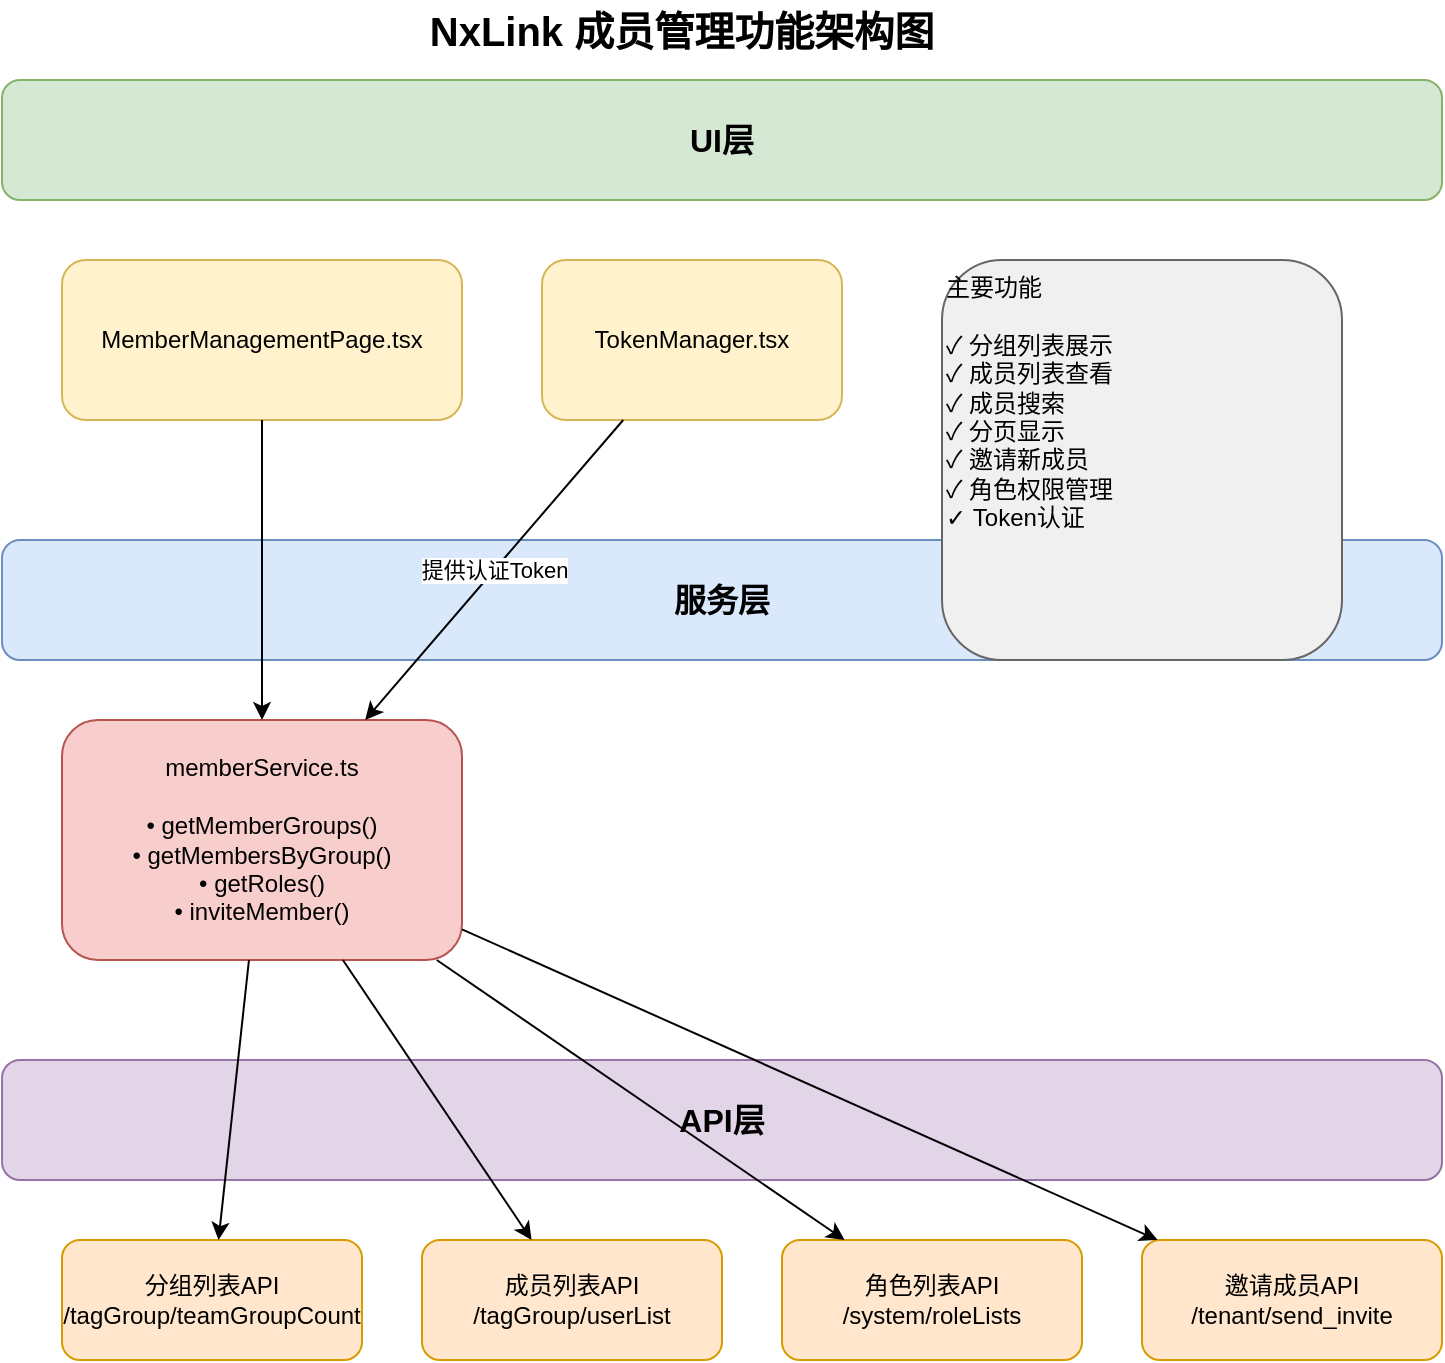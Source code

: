 <?xml version="1.0" encoding="UTF-8"?>
<mxfile version="24.7.17">
  <diagram name="成员管理架构" id="member-management-architecture">
    <mxGraphModel dx="1422" dy="737" grid="1" gridSize="10" guides="1" tooltips="1" connect="1" arrows="1" fold="1" page="1" pageScale="1" pageWidth="827" pageHeight="1169" math="0" shadow="0">
      <root>
        <mxCell id="0" />
        <mxCell id="1" parent="0" />
        
        <!-- UI层 -->
        <mxCell id="ui-layer" value="UI层" style="rounded=1;whiteSpace=wrap;html=1;fillColor=#d5e8d4;strokeColor=#82b366;fontSize=16;fontStyle=1" vertex="1" parent="1">
          <mxGeometry x="50" y="50" width="720" height="60" as="geometry" />
        </mxCell>
        
        <!-- 成员管理页面 -->
        <mxCell id="member-page" value="MemberManagementPage.tsx" style="rounded=1;whiteSpace=wrap;html=1;fillColor=#fff2cc;strokeColor=#d6b656;" vertex="1" parent="1">
          <mxGeometry x="80" y="140" width="200" height="80" as="geometry" />
        </mxCell>
        
        <!-- Token管理组件 -->
        <mxCell id="token-manager" value="TokenManager.tsx" style="rounded=1;whiteSpace=wrap;html=1;fillColor=#fff2cc;strokeColor=#d6b656;" vertex="1" parent="1">
          <mxGeometry x="320" y="140" width="150" height="80" as="geometry" />
        </mxCell>
        
        <!-- 服务层 -->
        <mxCell id="service-layer" value="服务层" style="rounded=1;whiteSpace=wrap;html=1;fillColor=#dae8fc;strokeColor=#6c8ebf;fontSize=16;fontStyle=1" vertex="1" parent="1">
          <mxGeometry x="50" y="280" width="720" height="60" as="geometry" />
        </mxCell>
        
        <!-- 成员服务 -->
        <mxCell id="member-service" value="memberService.ts&lt;br&gt;&lt;br&gt;• getMemberGroups()&lt;br&gt;• getMembersByGroup()&lt;br&gt;• getRoles()&lt;br&gt;• inviteMember()" style="rounded=1;whiteSpace=wrap;html=1;fillColor=#f8cecc;strokeColor=#b85450;" vertex="1" parent="1">
          <mxGeometry x="80" y="370" width="200" height="120" as="geometry" />
        </mxCell>
        
        <!-- API层 -->
        <mxCell id="api-layer" value="API层" style="rounded=1;whiteSpace=wrap;html=1;fillColor=#e1d5e7;strokeColor=#9673a6;fontSize=16;fontStyle=1" vertex="1" parent="1">
          <mxGeometry x="50" y="540" width="720" height="60" as="geometry" />
        </mxCell>
        
        <!-- API接口 -->
        <mxCell id="group-api" value="分组列表API&lt;br&gt;/tagGroup/teamGroupCount" style="rounded=1;whiteSpace=wrap;html=1;fillColor=#ffe6cc;strokeColor=#d79b00;" vertex="1" parent="1">
          <mxGeometry x="80" y="630" width="150" height="60" as="geometry" />
        </mxCell>
        
        <mxCell id="member-api" value="成员列表API&lt;br&gt;/tagGroup/userList" style="rounded=1;whiteSpace=wrap;html=1;fillColor=#ffe6cc;strokeColor=#d79b00;" vertex="1" parent="1">
          <mxGeometry x="260" y="630" width="150" height="60" as="geometry" />
        </mxCell>
        
        <mxCell id="role-api" value="角色列表API&lt;br&gt;/system/roleLists" style="rounded=1;whiteSpace=wrap;html=1;fillColor=#ffe6cc;strokeColor=#d79b00;" vertex="1" parent="1">
          <mxGeometry x="440" y="630" width="150" height="60" as="geometry" />
        </mxCell>
        
        <mxCell id="invite-api" value="邀请成员API&lt;br&gt;/tenant/send_invite" style="rounded=1;whiteSpace=wrap;html=1;fillColor=#ffe6cc;strokeColor=#d79b00;" vertex="1" parent="1">
          <mxGeometry x="620" y="630" width="150" height="60" as="geometry" />
        </mxCell>
        
        <!-- 数据流连接线 -->
        <mxCell id="ui-to-service" value="" style="endArrow=classic;html=1;rounded=0;" edge="1" parent="1" source="member-page" target="member-service">
          <mxGeometry width="50" height="50" relative="1" as="geometry">
            <mxPoint x="390" y="400" as="sourcePoint" />
            <mxPoint x="440" y="350" as="targetPoint" />
          </mxGeometry>
        </mxCell>
        
        <mxCell id="token-to-service" value="提供认证Token" style="endArrow=classic;html=1;rounded=0;" edge="1" parent="1" source="token-manager" target="member-service">
          <mxGeometry width="50" height="50" relative="1" as="geometry">
            <mxPoint x="390" y="400" as="sourcePoint" />
            <mxPoint x="440" y="350" as="targetPoint" />
          </mxGeometry>
        </mxCell>
        
        <mxCell id="service-to-group-api" value="" style="endArrow=classic;html=1;rounded=0;" edge="1" parent="1" source="member-service" target="group-api">
          <mxGeometry width="50" height="50" relative="1" as="geometry">
            <mxPoint x="390" y="400" as="sourcePoint" />
            <mxPoint x="440" y="350" as="targetPoint" />
          </mxGeometry>
        </mxCell>
        
        <mxCell id="service-to-member-api" value="" style="endArrow=classic;html=1;rounded=0;" edge="1" parent="1" source="member-service" target="member-api">
          <mxGeometry width="50" height="50" relative="1" as="geometry">
            <mxPoint x="390" y="400" as="sourcePoint" />
            <mxPoint x="440" y="350" as="targetPoint" />
          </mxGeometry>
        </mxCell>
        
        <mxCell id="service-to-role-api" value="" style="endArrow=classic;html=1;rounded=0;" edge="1" parent="1" source="member-service" target="role-api">
          <mxGeometry width="50" height="50" relative="1" as="geometry">
            <mxPoint x="390" y="400" as="sourcePoint" />
            <mxPoint x="440" y="350" as="targetPoint" />
          </mxGeometry>
        </mxCell>
        
        <mxCell id="service-to-invite-api" value="" style="endArrow=classic;html=1;rounded=0;" edge="1" parent="1" source="member-service" target="invite-api">
          <mxGeometry width="50" height="50" relative="1" as="geometry">
            <mxPoint x="390" y="400" as="sourcePoint" />
            <mxPoint x="440" y="350" as="targetPoint" />
          </mxGeometry>
        </mxCell>
        
        <!-- 功能说明 -->
        <mxCell id="features" value="主要功能&lt;br&gt;&lt;br&gt;✓ 分组列表展示&lt;br&gt;✓ 成员列表查看&lt;br&gt;✓ 成员搜索&lt;br&gt;✓ 分页显示&lt;br&gt;✓ 邀请新成员&lt;br&gt;✓ 角色权限管理&lt;br&gt;✓ Token认证" style="rounded=1;whiteSpace=wrap;html=1;fillColor=#f0f0f0;strokeColor=#666666;align=left;verticalAlign=top;" vertex="1" parent="1">
          <mxGeometry x="520" y="140" width="200" height="200" as="geometry" />
        </mxCell>
        
        <!-- 标题 -->
        <mxCell id="title" value="NxLink 成员管理功能架构图" style="text;html=1;strokeColor=none;fillColor=none;align=center;verticalAlign=middle;whiteSpace=wrap;rounded=0;fontSize=20;fontStyle=1" vertex="1" parent="1">
          <mxGeometry x="250" y="10" width="280" height="30" as="geometry" />
        </mxCell>
        
      </root>
    </mxGraphModel>
  </diagram>
</mxfile> 